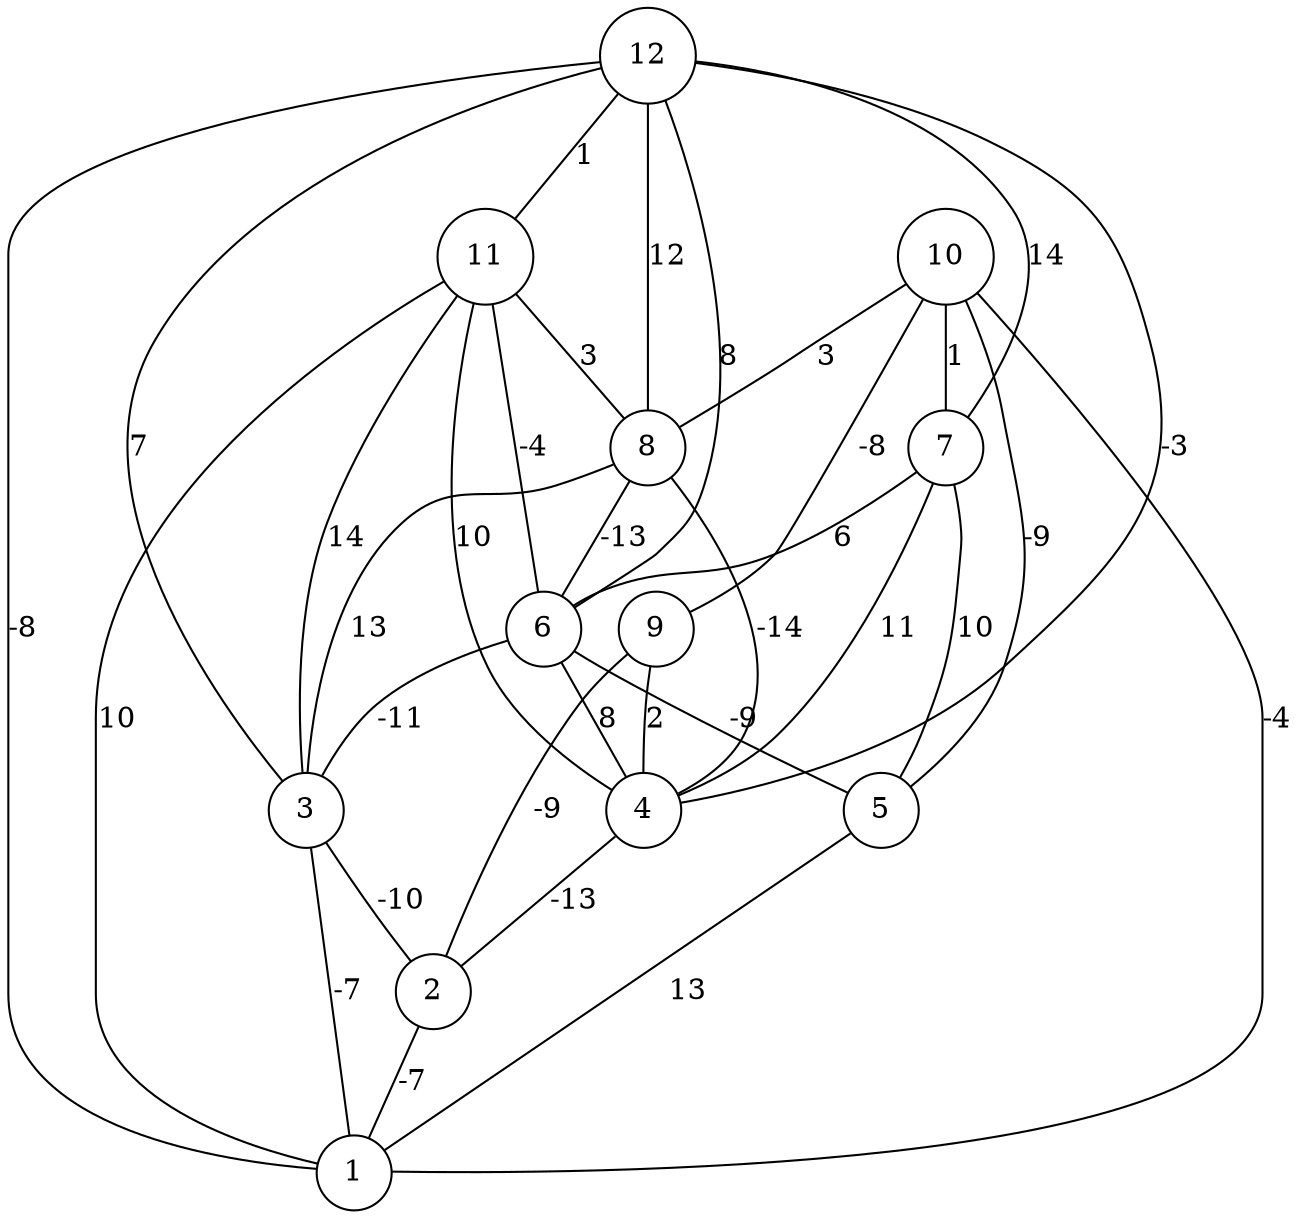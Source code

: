 graph { 
	 fontname="Helvetica,Arial,sans-serif" 
	 node [shape = circle]; 
	 12 -- 1 [label = "-8"];
	 12 -- 3 [label = "7"];
	 12 -- 4 [label = "-3"];
	 12 -- 6 [label = "8"];
	 12 -- 7 [label = "14"];
	 12 -- 8 [label = "12"];
	 12 -- 11 [label = "1"];
	 11 -- 1 [label = "10"];
	 11 -- 3 [label = "14"];
	 11 -- 4 [label = "10"];
	 11 -- 6 [label = "-4"];
	 11 -- 8 [label = "3"];
	 10 -- 1 [label = "-4"];
	 10 -- 5 [label = "-9"];
	 10 -- 7 [label = "1"];
	 10 -- 8 [label = "3"];
	 10 -- 9 [label = "-8"];
	 9 -- 2 [label = "-9"];
	 9 -- 4 [label = "2"];
	 8 -- 3 [label = "13"];
	 8 -- 4 [label = "-14"];
	 8 -- 6 [label = "-13"];
	 7 -- 4 [label = "11"];
	 7 -- 5 [label = "10"];
	 7 -- 6 [label = "6"];
	 6 -- 3 [label = "-11"];
	 6 -- 4 [label = "8"];
	 6 -- 5 [label = "-9"];
	 5 -- 1 [label = "13"];
	 4 -- 2 [label = "-13"];
	 3 -- 1 [label = "-7"];
	 3 -- 2 [label = "-10"];
	 2 -- 1 [label = "-7"];
	 1;
	 2;
	 3;
	 4;
	 5;
	 6;
	 7;
	 8;
	 9;
	 10;
	 11;
	 12;
}
